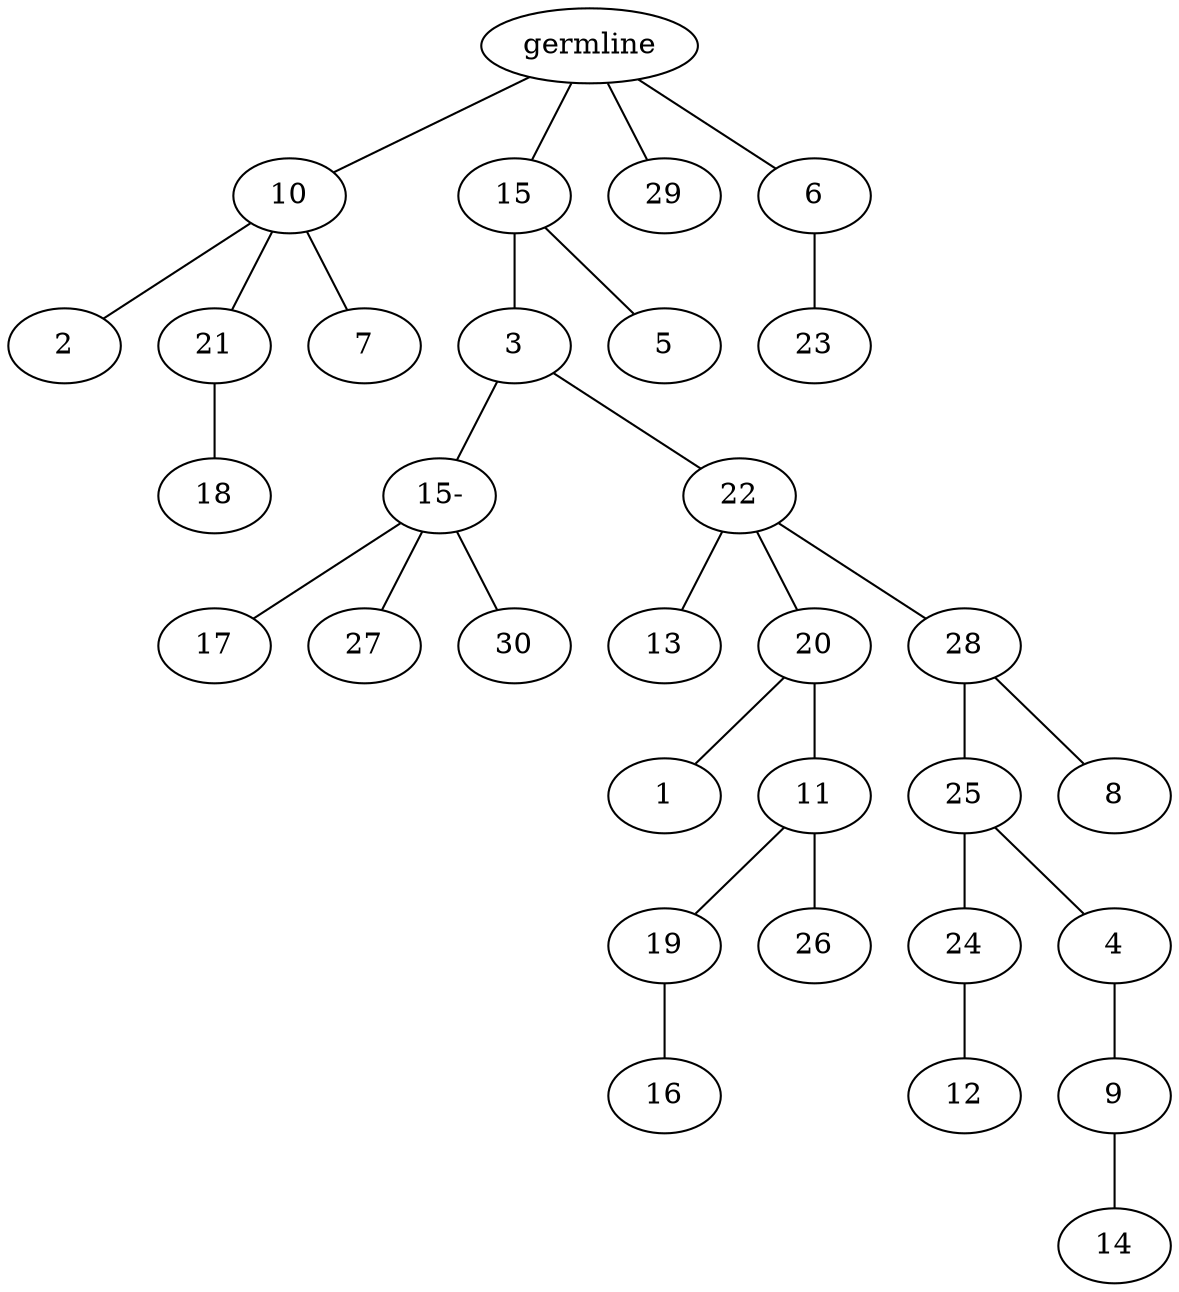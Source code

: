 graph tree {
    "140349453027648" [label="germline"];
    "140349452833888" [label="10"];
    "140349452834848" [label="2"];
    "140349452833936" [label="21"];
    "140349452835136" [label="18"];
    "140349452836000" [label="7"];
    "140349452836288" [label="15"];
    "140349452835712" [label="3"];
    "140349452836048" [label="15-"];
    "140349452836336" [label="17"];
    "140349452836384" [label="27"];
    "140349452836480" [label="30"];
    "140349452836096" [label="22"];
    "140349452836528" [label="13"];
    "140349453087072" [label="20"];
    "140349453086880" [label="1"];
    "140349453086832" [label="11"];
    "140349453087120" [label="19"];
    "140349453087936" [label="16"];
    "140349453088512" [label="26"];
    "140349453088080" [label="28"];
    "140349453088944" [label="25"];
    "140349453088560" [label="24"];
    "140349457180032" [label="12"];
    "140349453088128" [label="4"];
    "140349453088656" [label="9"];
    "140349453089376" [label="14"];
    "140349453088368" [label="8"];
    "140349452835808" [label="5"];
    "140349452835760" [label="29"];
    "140349453061040" [label="6"];
    "140349452834464" [label="23"];
    "140349453027648" -- "140349452833888";
    "140349453027648" -- "140349452836288";
    "140349453027648" -- "140349452835760";
    "140349453027648" -- "140349453061040";
    "140349452833888" -- "140349452834848";
    "140349452833888" -- "140349452833936";
    "140349452833888" -- "140349452836000";
    "140349452833936" -- "140349452835136";
    "140349452836288" -- "140349452835712";
    "140349452836288" -- "140349452835808";
    "140349452835712" -- "140349452836048";
    "140349452835712" -- "140349452836096";
    "140349452836048" -- "140349452836336";
    "140349452836048" -- "140349452836384";
    "140349452836048" -- "140349452836480";
    "140349452836096" -- "140349452836528";
    "140349452836096" -- "140349453087072";
    "140349452836096" -- "140349453088080";
    "140349453087072" -- "140349453086880";
    "140349453087072" -- "140349453086832";
    "140349453086832" -- "140349453087120";
    "140349453086832" -- "140349453088512";
    "140349453087120" -- "140349453087936";
    "140349453088080" -- "140349453088944";
    "140349453088080" -- "140349453088368";
    "140349453088944" -- "140349453088560";
    "140349453088944" -- "140349453088128";
    "140349453088560" -- "140349457180032";
    "140349453088128" -- "140349453088656";
    "140349453088656" -- "140349453089376";
    "140349453061040" -- "140349452834464";
}
